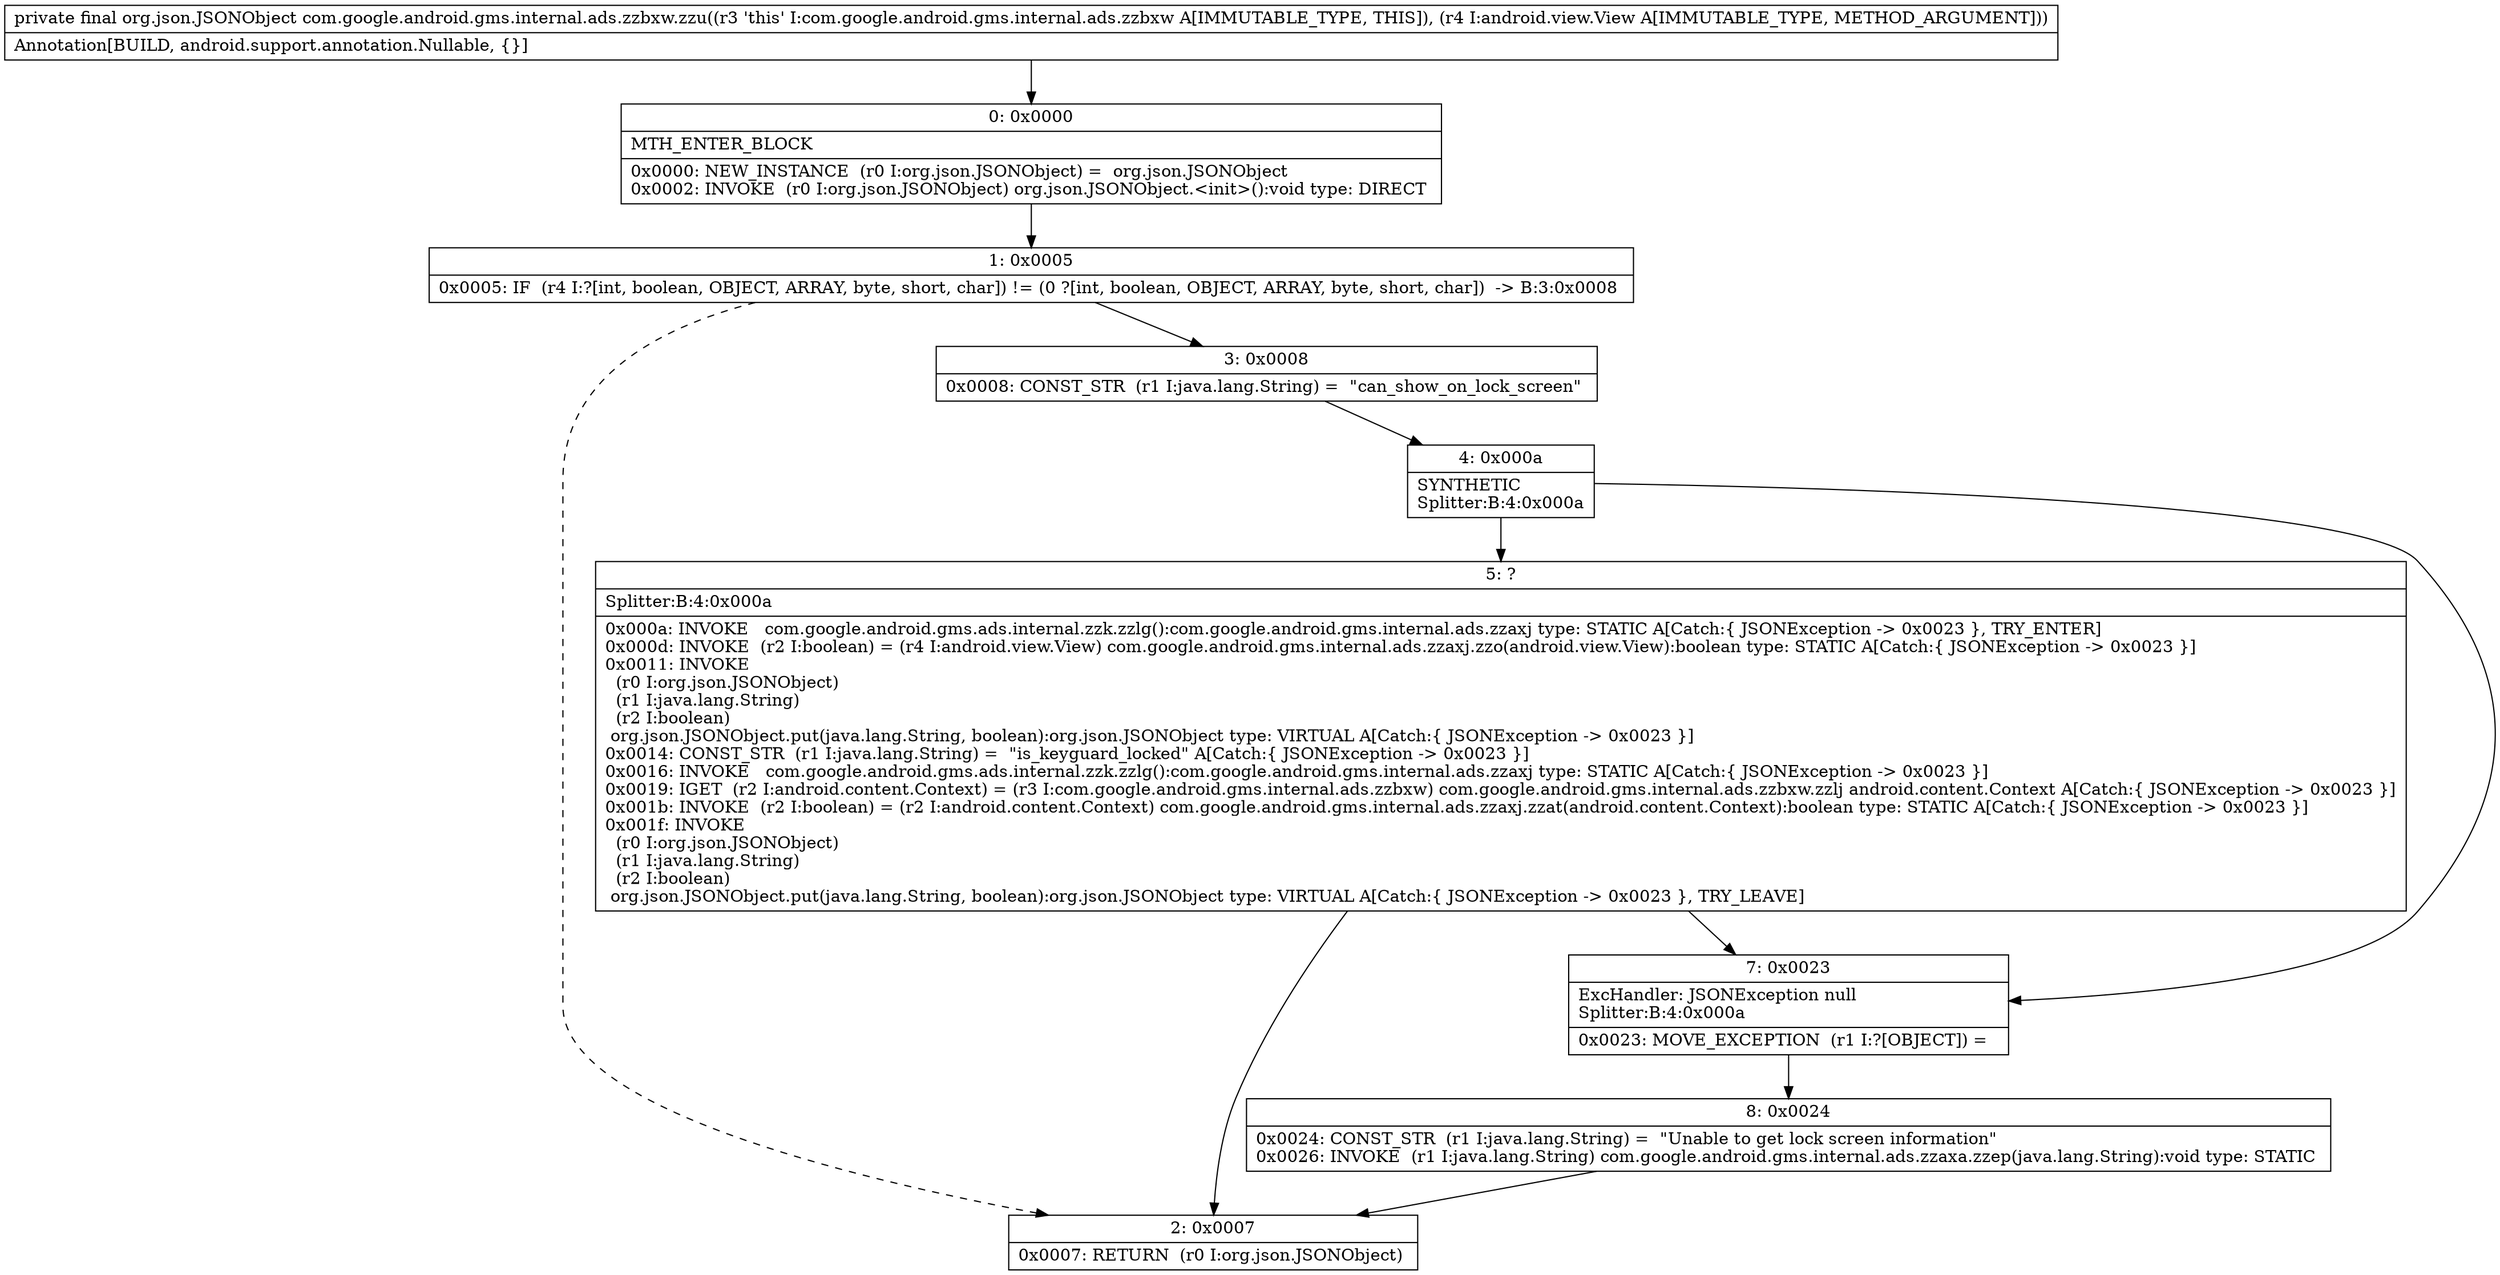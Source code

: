digraph "CFG forcom.google.android.gms.internal.ads.zzbxw.zzu(Landroid\/view\/View;)Lorg\/json\/JSONObject;" {
Node_0 [shape=record,label="{0\:\ 0x0000|MTH_ENTER_BLOCK\l|0x0000: NEW_INSTANCE  (r0 I:org.json.JSONObject) =  org.json.JSONObject \l0x0002: INVOKE  (r0 I:org.json.JSONObject) org.json.JSONObject.\<init\>():void type: DIRECT \l}"];
Node_1 [shape=record,label="{1\:\ 0x0005|0x0005: IF  (r4 I:?[int, boolean, OBJECT, ARRAY, byte, short, char]) != (0 ?[int, boolean, OBJECT, ARRAY, byte, short, char])  \-\> B:3:0x0008 \l}"];
Node_2 [shape=record,label="{2\:\ 0x0007|0x0007: RETURN  (r0 I:org.json.JSONObject) \l}"];
Node_3 [shape=record,label="{3\:\ 0x0008|0x0008: CONST_STR  (r1 I:java.lang.String) =  \"can_show_on_lock_screen\" \l}"];
Node_4 [shape=record,label="{4\:\ 0x000a|SYNTHETIC\lSplitter:B:4:0x000a\l}"];
Node_5 [shape=record,label="{5\:\ ?|Splitter:B:4:0x000a\l|0x000a: INVOKE   com.google.android.gms.ads.internal.zzk.zzlg():com.google.android.gms.internal.ads.zzaxj type: STATIC A[Catch:\{ JSONException \-\> 0x0023 \}, TRY_ENTER]\l0x000d: INVOKE  (r2 I:boolean) = (r4 I:android.view.View) com.google.android.gms.internal.ads.zzaxj.zzo(android.view.View):boolean type: STATIC A[Catch:\{ JSONException \-\> 0x0023 \}]\l0x0011: INVOKE  \l  (r0 I:org.json.JSONObject)\l  (r1 I:java.lang.String)\l  (r2 I:boolean)\l org.json.JSONObject.put(java.lang.String, boolean):org.json.JSONObject type: VIRTUAL A[Catch:\{ JSONException \-\> 0x0023 \}]\l0x0014: CONST_STR  (r1 I:java.lang.String) =  \"is_keyguard_locked\" A[Catch:\{ JSONException \-\> 0x0023 \}]\l0x0016: INVOKE   com.google.android.gms.ads.internal.zzk.zzlg():com.google.android.gms.internal.ads.zzaxj type: STATIC A[Catch:\{ JSONException \-\> 0x0023 \}]\l0x0019: IGET  (r2 I:android.content.Context) = (r3 I:com.google.android.gms.internal.ads.zzbxw) com.google.android.gms.internal.ads.zzbxw.zzlj android.content.Context A[Catch:\{ JSONException \-\> 0x0023 \}]\l0x001b: INVOKE  (r2 I:boolean) = (r2 I:android.content.Context) com.google.android.gms.internal.ads.zzaxj.zzat(android.content.Context):boolean type: STATIC A[Catch:\{ JSONException \-\> 0x0023 \}]\l0x001f: INVOKE  \l  (r0 I:org.json.JSONObject)\l  (r1 I:java.lang.String)\l  (r2 I:boolean)\l org.json.JSONObject.put(java.lang.String, boolean):org.json.JSONObject type: VIRTUAL A[Catch:\{ JSONException \-\> 0x0023 \}, TRY_LEAVE]\l}"];
Node_7 [shape=record,label="{7\:\ 0x0023|ExcHandler: JSONException null\lSplitter:B:4:0x000a\l|0x0023: MOVE_EXCEPTION  (r1 I:?[OBJECT]) =  \l}"];
Node_8 [shape=record,label="{8\:\ 0x0024|0x0024: CONST_STR  (r1 I:java.lang.String) =  \"Unable to get lock screen information\" \l0x0026: INVOKE  (r1 I:java.lang.String) com.google.android.gms.internal.ads.zzaxa.zzep(java.lang.String):void type: STATIC \l}"];
MethodNode[shape=record,label="{private final org.json.JSONObject com.google.android.gms.internal.ads.zzbxw.zzu((r3 'this' I:com.google.android.gms.internal.ads.zzbxw A[IMMUTABLE_TYPE, THIS]), (r4 I:android.view.View A[IMMUTABLE_TYPE, METHOD_ARGUMENT]))  | Annotation[BUILD, android.support.annotation.Nullable, \{\}]\l}"];
MethodNode -> Node_0;
Node_0 -> Node_1;
Node_1 -> Node_2[style=dashed];
Node_1 -> Node_3;
Node_3 -> Node_4;
Node_4 -> Node_5;
Node_4 -> Node_7;
Node_5 -> Node_7;
Node_5 -> Node_2;
Node_7 -> Node_8;
Node_8 -> Node_2;
}

